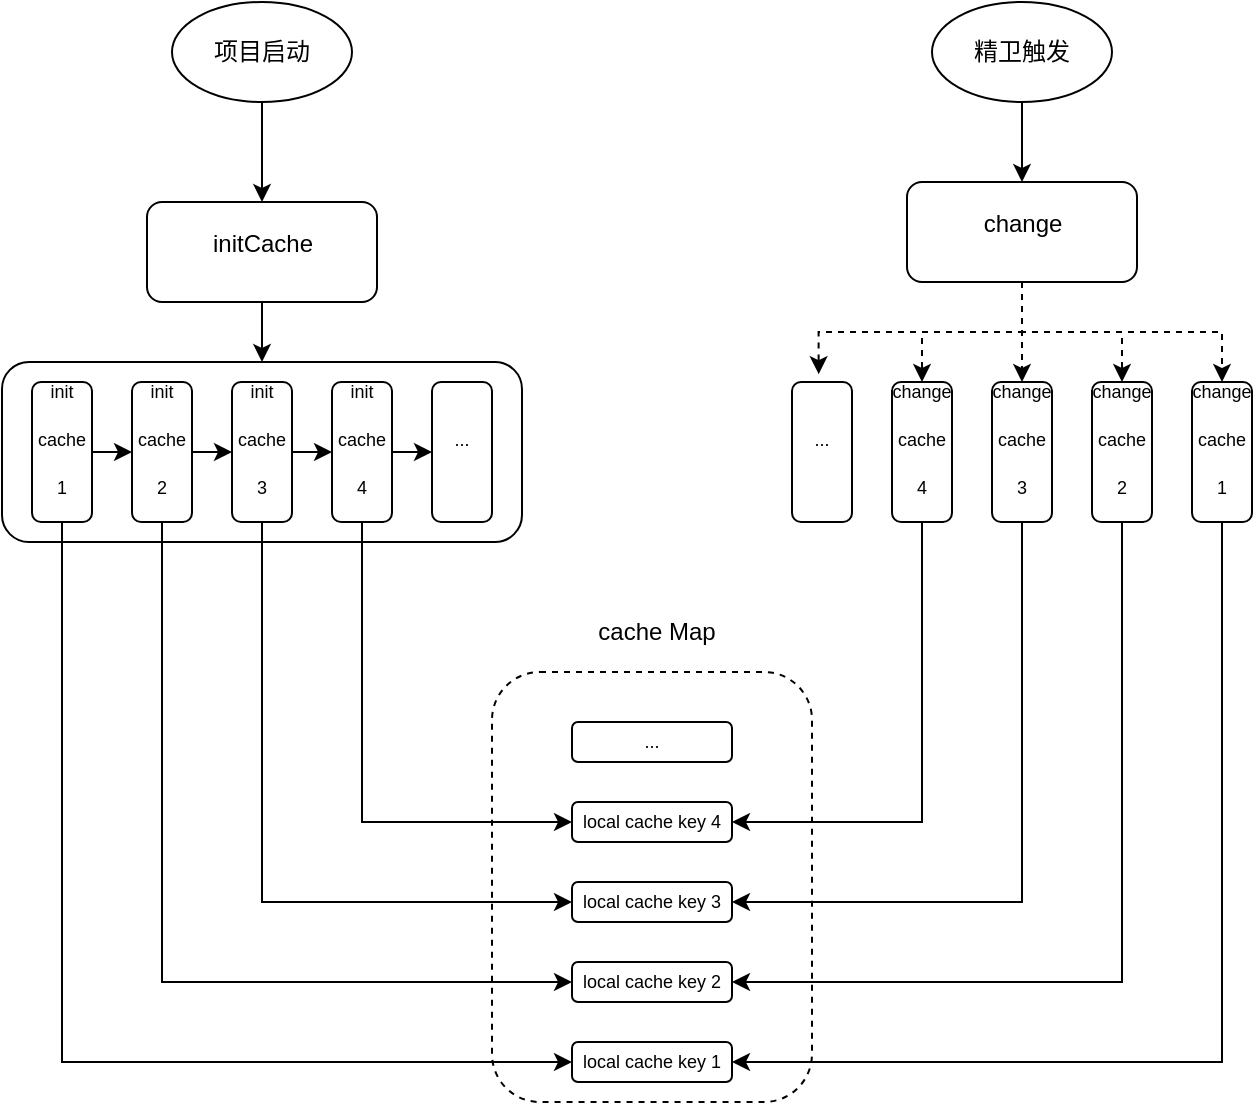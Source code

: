 <mxfile version="24.4.3" type="github">
  <diagram name="第 1 页" id="RBEY_2A4oiBo1kz_87f3">
    <mxGraphModel dx="901" dy="483" grid="1" gridSize="10" guides="1" tooltips="1" connect="1" arrows="1" fold="1" page="1" pageScale="1" pageWidth="827" pageHeight="1169" math="0" shadow="0">
      <root>
        <mxCell id="0" />
        <mxCell id="1" parent="0" />
        <mxCell id="2kVt4sEsCDVhdZk_hCZK-8" value="&lt;div class=&quot;lake-content&quot;&gt;&lt;p style=&quot;margin: 0; padding: 0; min-height: 24px&quot; class=&quot;ne-p&quot; id=&quot;u88637d2d&quot;&gt;&lt;br&gt;&lt;/p&gt;&lt;/div&gt;" style="rounded=1;whiteSpace=wrap;html=1;fillColor=none;" vertex="1" parent="1">
          <mxGeometry x="75" y="210" width="260" height="90" as="geometry" />
        </mxCell>
        <mxCell id="2kVt4sEsCDVhdZk_hCZK-17" style="edgeStyle=orthogonalEdgeStyle;rounded=0;orthogonalLoop=1;jettySize=auto;html=1;exitX=0.5;exitY=1;exitDx=0;exitDy=0;entryX=0.5;entryY=0;entryDx=0;entryDy=0;" edge="1" parent="1" source="2kVt4sEsCDVhdZk_hCZK-1" target="2kVt4sEsCDVhdZk_hCZK-8">
          <mxGeometry relative="1" as="geometry" />
        </mxCell>
        <mxCell id="2kVt4sEsCDVhdZk_hCZK-1" value="&lt;div class=&quot;lake-content&quot;&gt;&lt;p style=&quot;margin: 0; padding: 0; min-height: 24px&quot; class=&quot;ne-p&quot; id=&quot;u88637d2d&quot;&gt;&lt;span class=&quot;ne-text&quot;&gt;initCache&lt;/span&gt;&lt;/p&gt;&lt;/div&gt;" style="rounded=1;whiteSpace=wrap;html=1;fillColor=none;" vertex="1" parent="1">
          <mxGeometry x="147.5" y="130" width="115" height="50" as="geometry" />
        </mxCell>
        <mxCell id="2kVt4sEsCDVhdZk_hCZK-3" style="edgeStyle=orthogonalEdgeStyle;rounded=0;orthogonalLoop=1;jettySize=auto;html=1;exitX=0.5;exitY=1;exitDx=0;exitDy=0;entryX=0.5;entryY=0;entryDx=0;entryDy=0;" edge="1" parent="1" source="2kVt4sEsCDVhdZk_hCZK-2" target="2kVt4sEsCDVhdZk_hCZK-1">
          <mxGeometry relative="1" as="geometry" />
        </mxCell>
        <mxCell id="2kVt4sEsCDVhdZk_hCZK-2" value="项目启动" style="ellipse;whiteSpace=wrap;html=1;fillColor=none;" vertex="1" parent="1">
          <mxGeometry x="160" y="30" width="90" height="50" as="geometry" />
        </mxCell>
        <mxCell id="2kVt4sEsCDVhdZk_hCZK-12" style="edgeStyle=orthogonalEdgeStyle;rounded=0;orthogonalLoop=1;jettySize=auto;html=1;exitX=1;exitY=0.5;exitDx=0;exitDy=0;entryX=0;entryY=0.5;entryDx=0;entryDy=0;" edge="1" parent="1" source="2kVt4sEsCDVhdZk_hCZK-5" target="2kVt4sEsCDVhdZk_hCZK-6">
          <mxGeometry relative="1" as="geometry" />
        </mxCell>
        <mxCell id="2kVt4sEsCDVhdZk_hCZK-52" style="edgeStyle=orthogonalEdgeStyle;rounded=0;orthogonalLoop=1;jettySize=auto;html=1;exitX=0.5;exitY=1;exitDx=0;exitDy=0;entryX=0;entryY=0.5;entryDx=0;entryDy=0;" edge="1" parent="1" source="2kVt4sEsCDVhdZk_hCZK-5" target="2kVt4sEsCDVhdZk_hCZK-47">
          <mxGeometry relative="1" as="geometry" />
        </mxCell>
        <mxCell id="2kVt4sEsCDVhdZk_hCZK-5" value="&lt;div class=&quot;lake-content&quot;&gt;&lt;p style=&quot;font-size: 9px; margin: 0px; padding: 0px; min-height: 24px;&quot; class=&quot;ne-p&quot; id=&quot;u88637d2d&quot;&gt;init&lt;/p&gt;&lt;p style=&quot;font-size: 9px; margin: 0px; padding: 0px; min-height: 24px;&quot; class=&quot;ne-p&quot; id=&quot;u88637d2d&quot;&gt;cache&lt;/p&gt;&lt;p style=&quot;font-size: 9px; margin: 0px; padding: 0px; min-height: 24px;&quot; class=&quot;ne-p&quot; id=&quot;u88637d2d&quot;&gt;2&lt;/p&gt;&lt;/div&gt;" style="rounded=1;whiteSpace=wrap;html=1;fillColor=none;" vertex="1" parent="1">
          <mxGeometry x="140" y="220" width="30" height="70" as="geometry" />
        </mxCell>
        <mxCell id="2kVt4sEsCDVhdZk_hCZK-14" style="edgeStyle=orthogonalEdgeStyle;rounded=0;orthogonalLoop=1;jettySize=auto;html=1;exitX=1;exitY=0.5;exitDx=0;exitDy=0;entryX=0;entryY=0.5;entryDx=0;entryDy=0;" edge="1" parent="1" source="2kVt4sEsCDVhdZk_hCZK-6" target="2kVt4sEsCDVhdZk_hCZK-7">
          <mxGeometry relative="1" as="geometry" />
        </mxCell>
        <mxCell id="2kVt4sEsCDVhdZk_hCZK-55" style="edgeStyle=orthogonalEdgeStyle;rounded=0;orthogonalLoop=1;jettySize=auto;html=1;exitX=0.5;exitY=1;exitDx=0;exitDy=0;entryX=0;entryY=0.5;entryDx=0;entryDy=0;" edge="1" parent="1" source="2kVt4sEsCDVhdZk_hCZK-6" target="2kVt4sEsCDVhdZk_hCZK-46">
          <mxGeometry relative="1" as="geometry" />
        </mxCell>
        <mxCell id="2kVt4sEsCDVhdZk_hCZK-6" value="&lt;div class=&quot;lake-content&quot;&gt;&lt;p style=&quot;font-size: 9px; margin: 0px; padding: 0px; min-height: 24px;&quot; class=&quot;ne-p&quot; id=&quot;u88637d2d&quot;&gt;init&lt;/p&gt;&lt;p style=&quot;font-size: 9px; margin: 0px; padding: 0px; min-height: 24px;&quot; class=&quot;ne-p&quot; id=&quot;u88637d2d&quot;&gt;cache&lt;/p&gt;&lt;p style=&quot;font-size: 9px; margin: 0px; padding: 0px; min-height: 24px;&quot; class=&quot;ne-p&quot; id=&quot;u88637d2d&quot;&gt;3&lt;/p&gt;&lt;/div&gt;" style="rounded=1;whiteSpace=wrap;html=1;fillColor=none;" vertex="1" parent="1">
          <mxGeometry x="190" y="220" width="30" height="70" as="geometry" />
        </mxCell>
        <mxCell id="2kVt4sEsCDVhdZk_hCZK-16" style="edgeStyle=orthogonalEdgeStyle;rounded=0;orthogonalLoop=1;jettySize=auto;html=1;exitX=1;exitY=0.5;exitDx=0;exitDy=0;entryX=0;entryY=0.5;entryDx=0;entryDy=0;" edge="1" parent="1" source="2kVt4sEsCDVhdZk_hCZK-7" target="2kVt4sEsCDVhdZk_hCZK-15">
          <mxGeometry relative="1" as="geometry" />
        </mxCell>
        <mxCell id="2kVt4sEsCDVhdZk_hCZK-57" style="edgeStyle=orthogonalEdgeStyle;rounded=0;orthogonalLoop=1;jettySize=auto;html=1;exitX=0.5;exitY=1;exitDx=0;exitDy=0;entryX=0;entryY=0.5;entryDx=0;entryDy=0;" edge="1" parent="1" source="2kVt4sEsCDVhdZk_hCZK-7" target="2kVt4sEsCDVhdZk_hCZK-45">
          <mxGeometry relative="1" as="geometry" />
        </mxCell>
        <mxCell id="2kVt4sEsCDVhdZk_hCZK-7" value="&lt;div class=&quot;lake-content&quot;&gt;&lt;p style=&quot;font-size: 9px; margin: 0px; padding: 0px; min-height: 24px;&quot; class=&quot;ne-p&quot; id=&quot;u88637d2d&quot;&gt;init&lt;/p&gt;&lt;p style=&quot;font-size: 9px; margin: 0px; padding: 0px; min-height: 24px;&quot; class=&quot;ne-p&quot; id=&quot;u88637d2d&quot;&gt;cache&lt;/p&gt;&lt;p style=&quot;font-size: 9px; margin: 0px; padding: 0px; min-height: 24px;&quot; class=&quot;ne-p&quot; id=&quot;u88637d2d&quot;&gt;4&lt;/p&gt;&lt;/div&gt;" style="rounded=1;whiteSpace=wrap;html=1;fillColor=none;" vertex="1" parent="1">
          <mxGeometry x="240" y="220" width="30" height="70" as="geometry" />
        </mxCell>
        <mxCell id="2kVt4sEsCDVhdZk_hCZK-10" style="edgeStyle=orthogonalEdgeStyle;rounded=0;orthogonalLoop=1;jettySize=auto;html=1;exitX=1;exitY=0.5;exitDx=0;exitDy=0;entryX=0;entryY=0.5;entryDx=0;entryDy=0;" edge="1" parent="1" source="2kVt4sEsCDVhdZk_hCZK-9" target="2kVt4sEsCDVhdZk_hCZK-5">
          <mxGeometry relative="1" as="geometry" />
        </mxCell>
        <mxCell id="2kVt4sEsCDVhdZk_hCZK-49" style="edgeStyle=orthogonalEdgeStyle;rounded=0;orthogonalLoop=1;jettySize=auto;html=1;exitX=0.5;exitY=1;exitDx=0;exitDy=0;entryX=0;entryY=0.5;entryDx=0;entryDy=0;" edge="1" parent="1" source="2kVt4sEsCDVhdZk_hCZK-9" target="2kVt4sEsCDVhdZk_hCZK-48">
          <mxGeometry relative="1" as="geometry" />
        </mxCell>
        <mxCell id="2kVt4sEsCDVhdZk_hCZK-9" value="&lt;div style=&quot;font-size: 9px;&quot; class=&quot;lake-content&quot;&gt;&lt;p style=&quot;margin: 0; padding: 0; min-height: 24px&quot; class=&quot;ne-p&quot; id=&quot;u88637d2d&quot;&gt;init&lt;/p&gt;&lt;p style=&quot;margin: 0; padding: 0; min-height: 24px&quot; class=&quot;ne-p&quot; id=&quot;u88637d2d&quot;&gt;cache&lt;/p&gt;&lt;p style=&quot;margin: 0; padding: 0; min-height: 24px&quot; class=&quot;ne-p&quot; id=&quot;u88637d2d&quot;&gt;1&lt;/p&gt;&lt;/div&gt;" style="rounded=1;whiteSpace=wrap;html=1;fillColor=none;" vertex="1" parent="1">
          <mxGeometry x="90" y="220" width="30" height="70" as="geometry" />
        </mxCell>
        <mxCell id="2kVt4sEsCDVhdZk_hCZK-15" value="&lt;div class=&quot;lake-content&quot;&gt;&lt;p style=&quot;font-size: 9px; margin: 0px; padding: 0px; min-height: 24px;&quot; class=&quot;ne-p&quot; id=&quot;u88637d2d&quot;&gt;...&lt;/p&gt;&lt;/div&gt;" style="rounded=1;whiteSpace=wrap;html=1;fillColor=none;" vertex="1" parent="1">
          <mxGeometry x="290" y="220" width="30" height="70" as="geometry" />
        </mxCell>
        <mxCell id="2kVt4sEsCDVhdZk_hCZK-18" value="&lt;div class=&quot;lake-content&quot;&gt;&lt;p style=&quot;margin: 0; padding: 0; min-height: 24px&quot; class=&quot;ne-p&quot; id=&quot;u88637d2d&quot;&gt;&lt;br&gt;&lt;/p&gt;&lt;/div&gt;" style="rounded=1;whiteSpace=wrap;html=1;fillColor=none;dashed=1;" vertex="1" parent="1">
          <mxGeometry x="320" y="365" width="160" height="215" as="geometry" />
        </mxCell>
        <mxCell id="2kVt4sEsCDVhdZk_hCZK-32" style="edgeStyle=orthogonalEdgeStyle;rounded=0;orthogonalLoop=1;jettySize=auto;html=1;exitX=0.5;exitY=1;exitDx=0;exitDy=0;" edge="1" parent="1" source="2kVt4sEsCDVhdZk_hCZK-25" target="2kVt4sEsCDVhdZk_hCZK-26">
          <mxGeometry relative="1" as="geometry" />
        </mxCell>
        <mxCell id="2kVt4sEsCDVhdZk_hCZK-25" value="精卫触发" style="ellipse;whiteSpace=wrap;html=1;fillColor=none;" vertex="1" parent="1">
          <mxGeometry x="540" y="30" width="90" height="50" as="geometry" />
        </mxCell>
        <mxCell id="2kVt4sEsCDVhdZk_hCZK-34" style="edgeStyle=orthogonalEdgeStyle;rounded=0;orthogonalLoop=1;jettySize=auto;html=1;exitX=0.5;exitY=1;exitDx=0;exitDy=0;entryX=0.5;entryY=0;entryDx=0;entryDy=0;dashed=1;" edge="1" parent="1" source="2kVt4sEsCDVhdZk_hCZK-26" target="2kVt4sEsCDVhdZk_hCZK-27">
          <mxGeometry relative="1" as="geometry" />
        </mxCell>
        <mxCell id="2kVt4sEsCDVhdZk_hCZK-35" style="edgeStyle=orthogonalEdgeStyle;rounded=0;orthogonalLoop=1;jettySize=auto;html=1;exitX=0.5;exitY=1;exitDx=0;exitDy=0;entryX=0.5;entryY=0;entryDx=0;entryDy=0;dashed=1;" edge="1" parent="1" source="2kVt4sEsCDVhdZk_hCZK-26" target="2kVt4sEsCDVhdZk_hCZK-28">
          <mxGeometry relative="1" as="geometry" />
        </mxCell>
        <mxCell id="2kVt4sEsCDVhdZk_hCZK-36" style="edgeStyle=orthogonalEdgeStyle;rounded=0;orthogonalLoop=1;jettySize=auto;html=1;exitX=0.5;exitY=1;exitDx=0;exitDy=0;entryX=0.5;entryY=0;entryDx=0;entryDy=0;dashed=1;" edge="1" parent="1" source="2kVt4sEsCDVhdZk_hCZK-26" target="2kVt4sEsCDVhdZk_hCZK-29">
          <mxGeometry relative="1" as="geometry" />
        </mxCell>
        <mxCell id="2kVt4sEsCDVhdZk_hCZK-37" style="edgeStyle=orthogonalEdgeStyle;rounded=0;orthogonalLoop=1;jettySize=auto;html=1;exitX=0.5;exitY=1;exitDx=0;exitDy=0;entryX=0.5;entryY=0;entryDx=0;entryDy=0;dashed=1;" edge="1" parent="1" source="2kVt4sEsCDVhdZk_hCZK-26" target="2kVt4sEsCDVhdZk_hCZK-31">
          <mxGeometry relative="1" as="geometry" />
        </mxCell>
        <mxCell id="2kVt4sEsCDVhdZk_hCZK-26" value="&lt;div class=&quot;lake-content&quot;&gt;&lt;p style=&quot;margin: 0; padding: 0; min-height: 24px&quot; class=&quot;ne-p&quot; id=&quot;u88637d2d&quot;&gt;&lt;span class=&quot;ne-text&quot;&gt;change&lt;/span&gt;&lt;/p&gt;&lt;/div&gt;" style="rounded=1;whiteSpace=wrap;html=1;fillColor=none;" vertex="1" parent="1">
          <mxGeometry x="527.5" y="120" width="115" height="50" as="geometry" />
        </mxCell>
        <mxCell id="2kVt4sEsCDVhdZk_hCZK-56" style="edgeStyle=orthogonalEdgeStyle;rounded=0;orthogonalLoop=1;jettySize=auto;html=1;exitX=0.5;exitY=1;exitDx=0;exitDy=0;entryX=1;entryY=0.5;entryDx=0;entryDy=0;" edge="1" parent="1" source="2kVt4sEsCDVhdZk_hCZK-27" target="2kVt4sEsCDVhdZk_hCZK-45">
          <mxGeometry relative="1" as="geometry" />
        </mxCell>
        <mxCell id="2kVt4sEsCDVhdZk_hCZK-27" value="&lt;div class=&quot;lake-content&quot;&gt;&lt;p style=&quot;font-size: 9px; margin: 0px; padding: 0px; min-height: 24px;&quot; class=&quot;ne-p&quot; id=&quot;u88637d2d&quot;&gt;change&lt;br&gt;&lt;/p&gt;&lt;p style=&quot;font-size: 9px; margin: 0px; padding: 0px; min-height: 24px;&quot; class=&quot;ne-p&quot; id=&quot;u88637d2d&quot;&gt;cache&lt;/p&gt;&lt;p style=&quot;font-size: 9px; margin: 0px; padding: 0px; min-height: 24px;&quot; class=&quot;ne-p&quot; id=&quot;u88637d2d&quot;&gt;4&lt;/p&gt;&lt;/div&gt;" style="rounded=1;whiteSpace=wrap;html=1;fillColor=none;flipV=0;flipH=1;" vertex="1" parent="1">
          <mxGeometry x="520" y="220" width="30" height="70" as="geometry" />
        </mxCell>
        <mxCell id="2kVt4sEsCDVhdZk_hCZK-54" style="edgeStyle=orthogonalEdgeStyle;rounded=0;orthogonalLoop=1;jettySize=auto;html=1;exitX=0.5;exitY=1;exitDx=0;exitDy=0;entryX=1;entryY=0.5;entryDx=0;entryDy=0;" edge="1" parent="1" source="2kVt4sEsCDVhdZk_hCZK-28" target="2kVt4sEsCDVhdZk_hCZK-46">
          <mxGeometry relative="1" as="geometry" />
        </mxCell>
        <mxCell id="2kVt4sEsCDVhdZk_hCZK-28" value="&lt;div class=&quot;lake-content&quot;&gt;&lt;p style=&quot;font-size: 9px; margin: 0px; padding: 0px; min-height: 24px;&quot; class=&quot;ne-p&quot; id=&quot;u88637d2d&quot;&gt;change&lt;br&gt;&lt;/p&gt;&lt;p style=&quot;font-size: 9px; margin: 0px; padding: 0px; min-height: 24px;&quot; class=&quot;ne-p&quot; id=&quot;u88637d2d&quot;&gt;cache&lt;/p&gt;&lt;p style=&quot;font-size: 9px; margin: 0px; padding: 0px; min-height: 24px;&quot; class=&quot;ne-p&quot; id=&quot;u88637d2d&quot;&gt;3&lt;/p&gt;&lt;/div&gt;" style="rounded=1;whiteSpace=wrap;html=1;fillColor=none;flipV=0;flipH=1;" vertex="1" parent="1">
          <mxGeometry x="570" y="220" width="30" height="70" as="geometry" />
        </mxCell>
        <mxCell id="2kVt4sEsCDVhdZk_hCZK-53" style="edgeStyle=orthogonalEdgeStyle;rounded=0;orthogonalLoop=1;jettySize=auto;html=1;exitX=0.5;exitY=1;exitDx=0;exitDy=0;entryX=1;entryY=0.5;entryDx=0;entryDy=0;" edge="1" parent="1" source="2kVt4sEsCDVhdZk_hCZK-29" target="2kVt4sEsCDVhdZk_hCZK-47">
          <mxGeometry relative="1" as="geometry" />
        </mxCell>
        <mxCell id="2kVt4sEsCDVhdZk_hCZK-29" value="&lt;div class=&quot;lake-content&quot;&gt;&lt;p style=&quot;font-size: 9px; margin: 0px; padding: 0px; min-height: 24px;&quot; class=&quot;ne-p&quot; id=&quot;u88637d2d&quot;&gt;change&lt;br&gt;&lt;/p&gt;&lt;p style=&quot;font-size: 9px; margin: 0px; padding: 0px; min-height: 24px;&quot; class=&quot;ne-p&quot; id=&quot;u88637d2d&quot;&gt;cache&lt;/p&gt;&lt;p style=&quot;font-size: 9px; margin: 0px; padding: 0px; min-height: 24px;&quot; class=&quot;ne-p&quot; id=&quot;u88637d2d&quot;&gt;2&lt;/p&gt;&lt;/div&gt;" style="rounded=1;whiteSpace=wrap;html=1;fillColor=none;flipV=0;flipH=1;" vertex="1" parent="1">
          <mxGeometry x="620" y="220" width="30" height="70" as="geometry" />
        </mxCell>
        <mxCell id="2kVt4sEsCDVhdZk_hCZK-30" value="&lt;div style=&quot;font-size: 9px;&quot; class=&quot;lake-content&quot;&gt;&lt;p style=&quot;margin: 0; padding: 0; min-height: 24px&quot; class=&quot;ne-p&quot; id=&quot;u88637d2d&quot;&gt;...&lt;/p&gt;&lt;/div&gt;" style="rounded=1;whiteSpace=wrap;html=1;fillColor=none;flipV=0;flipH=1;" vertex="1" parent="1">
          <mxGeometry x="470" y="220" width="30" height="70" as="geometry" />
        </mxCell>
        <mxCell id="2kVt4sEsCDVhdZk_hCZK-51" style="edgeStyle=orthogonalEdgeStyle;rounded=0;orthogonalLoop=1;jettySize=auto;html=1;exitX=0.5;exitY=1;exitDx=0;exitDy=0;entryX=1;entryY=0.5;entryDx=0;entryDy=0;" edge="1" parent="1" source="2kVt4sEsCDVhdZk_hCZK-31" target="2kVt4sEsCDVhdZk_hCZK-48">
          <mxGeometry relative="1" as="geometry" />
        </mxCell>
        <mxCell id="2kVt4sEsCDVhdZk_hCZK-31" value="&lt;div class=&quot;lake-content&quot;&gt;&lt;p style=&quot;font-size: 9px; margin: 0px; padding: 0px; min-height: 24px;&quot; class=&quot;ne-p&quot; id=&quot;u88637d2d&quot;&gt;change&lt;/p&gt;&lt;p style=&quot;font-size: 9px; margin: 0px; padding: 0px; min-height: 24px;&quot; class=&quot;ne-p&quot; id=&quot;u88637d2d&quot;&gt;cache&lt;/p&gt;&lt;p style=&quot;font-size: 9px; margin: 0px; padding: 0px; min-height: 24px;&quot; class=&quot;ne-p&quot; id=&quot;u88637d2d&quot;&gt;1&lt;/p&gt;&lt;/div&gt;" style="rounded=1;whiteSpace=wrap;html=1;fillColor=none;flipV=0;flipH=1;" vertex="1" parent="1">
          <mxGeometry x="670" y="220" width="30" height="70" as="geometry" />
        </mxCell>
        <mxCell id="2kVt4sEsCDVhdZk_hCZK-33" style="edgeStyle=orthogonalEdgeStyle;rounded=0;orthogonalLoop=1;jettySize=auto;html=1;exitX=0.5;exitY=1;exitDx=0;exitDy=0;entryX=0.556;entryY=-0.056;entryDx=0;entryDy=0;entryPerimeter=0;dashed=1;" edge="1" parent="1" source="2kVt4sEsCDVhdZk_hCZK-26" target="2kVt4sEsCDVhdZk_hCZK-30">
          <mxGeometry relative="1" as="geometry" />
        </mxCell>
        <mxCell id="2kVt4sEsCDVhdZk_hCZK-38" value="cache Map" style="text;html=1;align=center;verticalAlign=middle;whiteSpace=wrap;rounded=0;" vertex="1" parent="1">
          <mxGeometry x="365" y="330" width="75" height="30" as="geometry" />
        </mxCell>
        <mxCell id="2kVt4sEsCDVhdZk_hCZK-42" value="&lt;div style=&quot;font-size: 9px; line-height: 250%;&quot; class=&quot;lake-content&quot;&gt;&lt;p style=&quot;margin: 0px; padding: 0px; min-height: 24px; line-height: 250%;&quot; class=&quot;ne-p&quot; id=&quot;u88637d2d&quot;&gt;&lt;span style=&quot;background-color: initial;&quot;&gt;...&lt;/span&gt;&lt;br&gt;&lt;/p&gt;&lt;/div&gt;" style="rounded=1;whiteSpace=wrap;html=1;fillColor=none;align=center;verticalAlign=middle;" vertex="1" parent="1">
          <mxGeometry x="360" y="390" width="80" height="20" as="geometry" />
        </mxCell>
        <mxCell id="2kVt4sEsCDVhdZk_hCZK-45" value="&lt;div style=&quot;font-size: 9px; line-height: 250%;&quot; class=&quot;lake-content&quot;&gt;&lt;p style=&quot;margin: 0px; padding: 0px; min-height: 24px; line-height: 250%;&quot; class=&quot;ne-p&quot; id=&quot;u88637d2d&quot;&gt;&lt;span style=&quot;background-color: initial;&quot;&gt;local cache key 4&lt;/span&gt;&lt;br&gt;&lt;/p&gt;&lt;/div&gt;" style="rounded=1;whiteSpace=wrap;html=1;fillColor=none;align=center;verticalAlign=middle;" vertex="1" parent="1">
          <mxGeometry x="360" y="430" width="80" height="20" as="geometry" />
        </mxCell>
        <mxCell id="2kVt4sEsCDVhdZk_hCZK-46" value="&lt;div style=&quot;font-size: 9px; line-height: 250%;&quot; class=&quot;lake-content&quot;&gt;&lt;p style=&quot;margin: 0px; padding: 0px; min-height: 24px; line-height: 250%;&quot; class=&quot;ne-p&quot; id=&quot;u88637d2d&quot;&gt;&lt;span style=&quot;background-color: initial;&quot;&gt;local cache key 3&lt;/span&gt;&lt;br&gt;&lt;/p&gt;&lt;/div&gt;" style="rounded=1;whiteSpace=wrap;html=1;fillColor=none;align=center;verticalAlign=middle;" vertex="1" parent="1">
          <mxGeometry x="360" y="470" width="80" height="20" as="geometry" />
        </mxCell>
        <mxCell id="2kVt4sEsCDVhdZk_hCZK-47" value="&lt;div style=&quot;font-size: 9px; line-height: 250%;&quot; class=&quot;lake-content&quot;&gt;&lt;p style=&quot;margin: 0px; padding: 0px; min-height: 24px; line-height: 250%;&quot; class=&quot;ne-p&quot; id=&quot;u88637d2d&quot;&gt;&lt;span style=&quot;background-color: initial;&quot;&gt;local cache key 2&lt;/span&gt;&lt;br&gt;&lt;/p&gt;&lt;/div&gt;" style="rounded=1;whiteSpace=wrap;html=1;fillColor=none;align=center;verticalAlign=middle;" vertex="1" parent="1">
          <mxGeometry x="360" y="510" width="80" height="20" as="geometry" />
        </mxCell>
        <mxCell id="2kVt4sEsCDVhdZk_hCZK-48" value="&lt;div style=&quot;font-size: 9px; line-height: 250%;&quot; class=&quot;lake-content&quot;&gt;&lt;p style=&quot;margin: 0px; padding: 0px; min-height: 24px; line-height: 250%;&quot; class=&quot;ne-p&quot; id=&quot;u88637d2d&quot;&gt;local cache key 1&lt;br&gt;&lt;/p&gt;&lt;/div&gt;" style="rounded=1;whiteSpace=wrap;html=1;fillColor=none;align=center;verticalAlign=middle;" vertex="1" parent="1">
          <mxGeometry x="360" y="550" width="80" height="20" as="geometry" />
        </mxCell>
      </root>
    </mxGraphModel>
  </diagram>
</mxfile>
